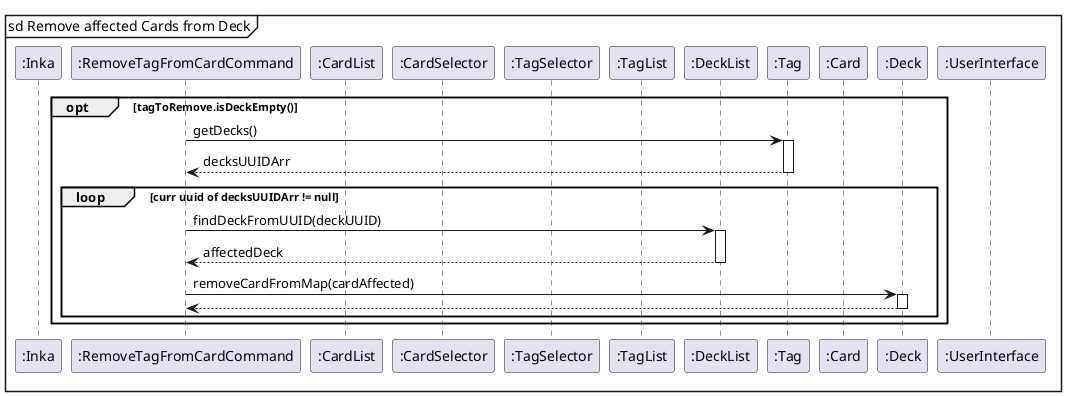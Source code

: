 
@startuml
autoactivate on

mainframe sd Remove affected Cards from Deck

participant ":Inka" as Inka
participant ":RemoveTagFromCardCommand" as RemoveTagFromCardCommand
participant ":TagList" as TagList
participant ":CardList" as CardList
participant ":CardSelector" as CardSelector
participant ":TagSelector" as TagSelector
participant ":TagList" as TagList
participant ":DeckList" as DeckList
participant ":Tag" as Tag
participant ":Card" as Card
participant ":Deck" as Deck
participant ":UserInterface" as UserInterface



opt tagToRemove.isDeckEmpty()
RemoveTagFromCardCommand -> Tag : getDecks()
return decksUUIDArr
loop curr uuid of decksUUIDArr != null
RemoveTagFromCardCommand -> DeckList : findDeckFromUUID(deckUUID)
return affectedDeck
RemoveTagFromCardCommand -> Deck : removeCardFromMap(cardAffected)
return
end loop
end

@enduml
